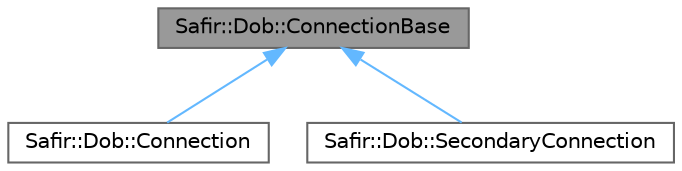 digraph "Safir::Dob::ConnectionBase"
{
 // LATEX_PDF_SIZE
  bgcolor="transparent";
  edge [fontname=Helvetica,fontsize=10,labelfontname=Helvetica,labelfontsize=10];
  node [fontname=Helvetica,fontsize=10,shape=box,height=0.2,width=0.4];
  Node1 [label="Safir::Dob::ConnectionBase",height=0.2,width=0.4,color="gray40", fillcolor="grey60", style="filled", fontcolor="black",tooltip="Common base class for connections to the DOB."];
  Node1 -> Node2 [dir="back",color="steelblue1",style="solid"];
  Node2 [label="Safir::Dob::Connection",height=0.2,width=0.4,color="gray40", fillcolor="white", style="filled",URL="$a01255.html",tooltip="A connection to the DOB."];
  Node1 -> Node3 [dir="back",color="steelblue1",style="solid"];
  Node3 [label="Safir::Dob::SecondaryConnection",height=0.2,width=0.4,color="gray40", fillcolor="white", style="filled",URL="$a01383.html",tooltip="A secondary connection attached to a \"real\" connection."];
}
